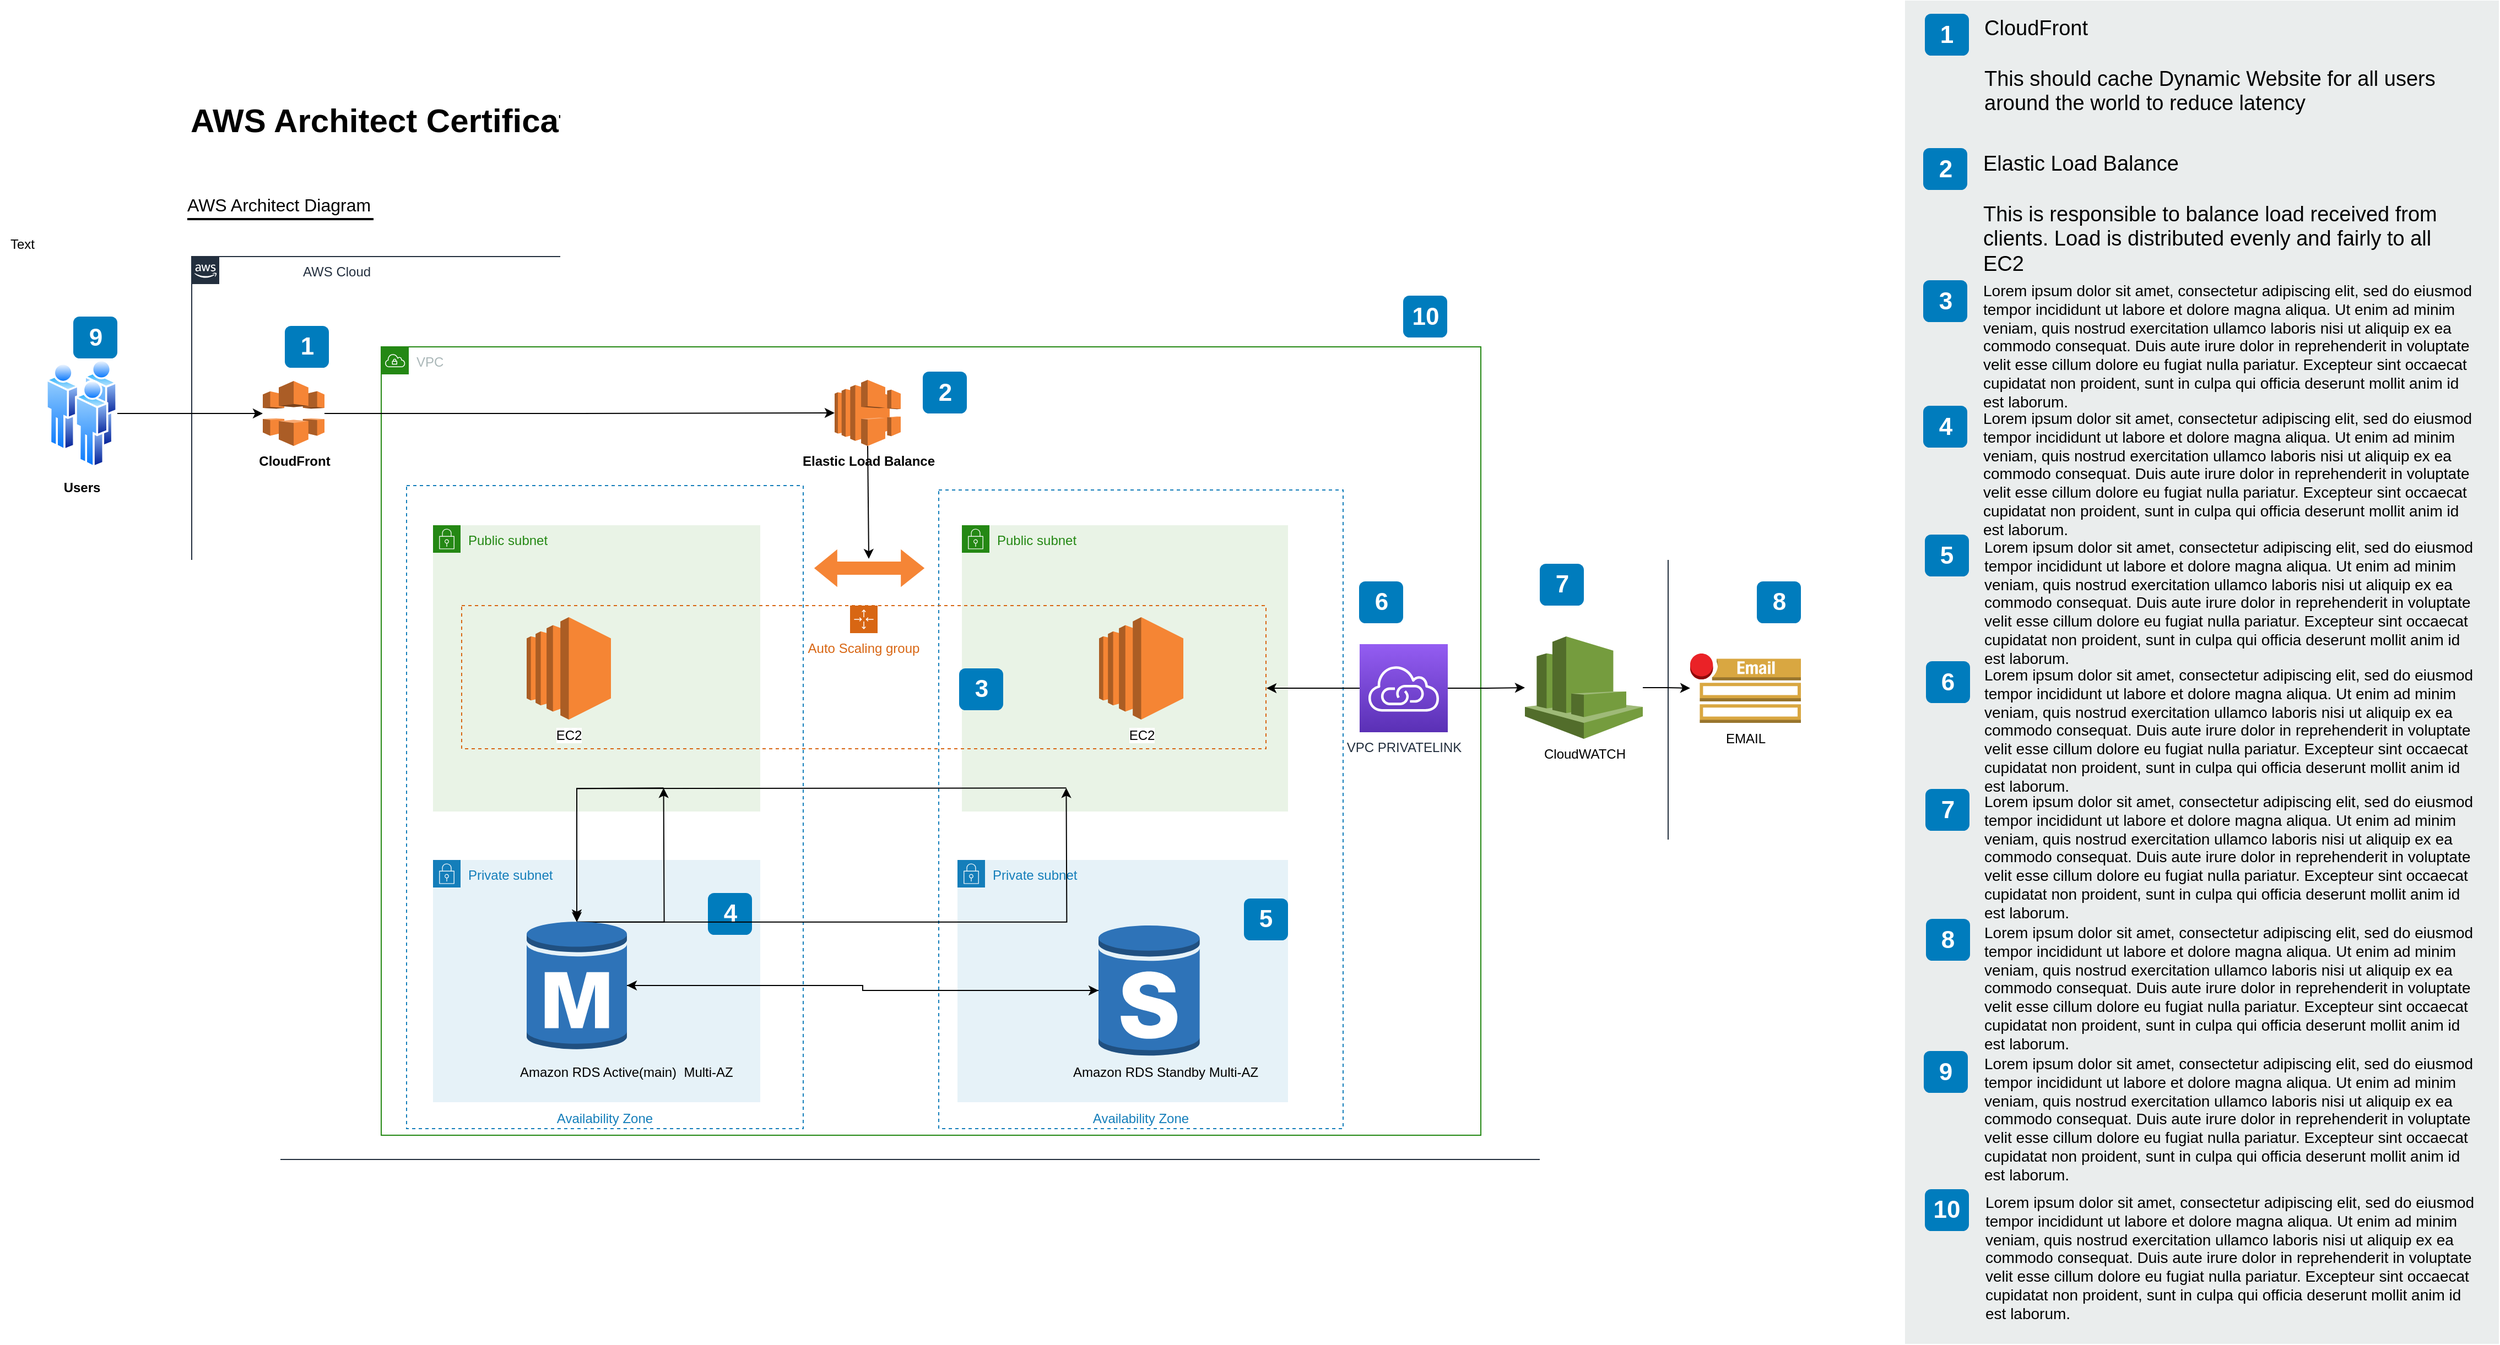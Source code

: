 <mxfile version="12.3.2" type="github" pages="1">
  <diagram id="Ht1M8jgEwFfnCIfOTk4-" name="Page-1">
    <mxGraphModel dx="3754" dy="3001" grid="1" gridSize="10" guides="1" tooltips="1" connect="1" arrows="1" fold="1" page="1" pageScale="1" pageWidth="1169" pageHeight="827" math="0" shadow="0">
      <root>
        <mxCell id="0"/>
        <mxCell id="1" parent="0"/>
        <mxCell id="xc-v-wYqTJA-IZ1ZFv6Z-17" value="Private subnet" style="points=[[0,0],[0.25,0],[0.5,0],[0.75,0],[1,0],[1,0.25],[1,0.5],[1,0.75],[1,1],[0.75,1],[0.5,1],[0.25,1],[0,1],[0,0.75],[0,0.5],[0,0.25]];outlineConnect=0;gradientColor=none;html=1;whiteSpace=wrap;fontSize=12;fontStyle=0;shape=mxgraph.aws4.group;grIcon=mxgraph.aws4.group_security_group;grStroke=0;strokeColor=#147EBA;fillColor=#E6F2F8;verticalAlign=top;align=left;spacingLeft=30;fontColor=#147EBA;dashed=0;" vertex="1" parent="1">
          <mxGeometry x="700" y="-272" width="300" height="220" as="geometry"/>
        </mxCell>
        <mxCell id="xc-v-wYqTJA-IZ1ZFv6Z-11" value="AWS Cloud" style="points=[[0,0],[0.25,0],[0.5,0],[0.75,0],[1,0],[1,0.25],[1,0.5],[1,0.75],[1,1],[0.75,1],[0.5,1],[0.25,1],[0,1],[0,0.75],[0,0.5],[0,0.25]];outlineConnect=0;gradientColor=none;html=1;whiteSpace=wrap;fontSize=12;fontStyle=0;shape=mxgraph.aws4.group;grIcon=mxgraph.aws4.group_aws_cloud_alt;strokeColor=#232F3E;fillColor=none;verticalAlign=top;align=left;spacingLeft=100;fontColor=#232F3E;dashed=0;spacingTop=1;spacing=1;spacingBottom=100;spacingRight=100;" vertex="1" parent="1">
          <mxGeometry x="5" y="-820" width="1340" height="820" as="geometry"/>
        </mxCell>
        <mxCell id="xc-v-wYqTJA-IZ1ZFv6Z-12" value="VPC" style="points=[[0,0],[0.25,0],[0.5,0],[0.75,0],[1,0],[1,0.25],[1,0.5],[1,0.75],[1,1],[0.75,1],[0.5,1],[0.25,1],[0,1],[0,0.75],[0,0.5],[0,0.25]];outlineConnect=0;gradientColor=none;html=1;whiteSpace=wrap;fontSize=12;fontStyle=0;shape=mxgraph.aws4.group;grIcon=mxgraph.aws4.group_vpc;strokeColor=#248814;fillColor=none;verticalAlign=top;align=left;spacingLeft=30;fontColor=#AAB7B8;dashed=0;" vertex="1" parent="1">
          <mxGeometry x="177" y="-738" width="998" height="716" as="geometry"/>
        </mxCell>
        <mxCell id="xc-v-wYqTJA-IZ1ZFv6Z-18" value="Private subnet" style="points=[[0,0],[0.25,0],[0.5,0],[0.75,0],[1,0],[1,0.25],[1,0.5],[1,0.75],[1,1],[0.75,1],[0.5,1],[0.25,1],[0,1],[0,0.75],[0,0.5],[0,0.25]];outlineConnect=0;gradientColor=none;html=1;whiteSpace=wrap;fontSize=12;fontStyle=0;shape=mxgraph.aws4.group;grIcon=mxgraph.aws4.group_security_group;grStroke=0;strokeColor=#147EBA;fillColor=#E6F2F8;verticalAlign=top;align=left;spacingLeft=30;fontColor=#147EBA;dashed=0;" vertex="1" parent="1">
          <mxGeometry x="224" y="-272" width="297" height="220" as="geometry"/>
        </mxCell>
        <mxCell id="xc-v-wYqTJA-IZ1ZFv6Z-21" value="Availability Zone" style="fillColor=none;strokeColor=#147EBA;dashed=1;verticalAlign=bottom;fontStyle=0;fontColor=#147EBA;" vertex="1" parent="1">
          <mxGeometry x="683" y="-608" width="367" height="580" as="geometry"/>
        </mxCell>
        <mxCell id="xc-v-wYqTJA-IZ1ZFv6Z-20" value="Availability Zone" style="fillColor=none;strokeColor=#147EBA;dashed=1;verticalAlign=bottom;fontStyle=0;fontColor=#147EBA;horizontal=1;" vertex="1" parent="1">
          <mxGeometry x="200" y="-612" width="360" height="584" as="geometry"/>
        </mxCell>
        <mxCell id="xc-v-wYqTJA-IZ1ZFv6Z-16" value="Public subnet" style="points=[[0,0],[0.25,0],[0.5,0],[0.75,0],[1,0],[1,0.25],[1,0.5],[1,0.75],[1,1],[0.75,1],[0.5,1],[0.25,1],[0,1],[0,0.75],[0,0.5],[0,0.25]];outlineConnect=0;gradientColor=none;html=1;whiteSpace=wrap;fontSize=12;fontStyle=0;shape=mxgraph.aws4.group;grIcon=mxgraph.aws4.group_security_group;grStroke=0;strokeColor=#248814;fillColor=#E9F3E6;verticalAlign=top;align=left;spacingLeft=30;fontColor=#248814;dashed=0;" vertex="1" parent="1">
          <mxGeometry x="224" y="-576" width="297" height="260" as="geometry"/>
        </mxCell>
        <mxCell id="xc-v-wYqTJA-IZ1ZFv6Z-15" value="Public subnet" style="points=[[0,0],[0.25,0],[0.5,0],[0.75,0],[1,0],[1,0.25],[1,0.5],[1,0.75],[1,1],[0.75,1],[0.5,1],[0.25,1],[0,1],[0,0.75],[0,0.5],[0,0.25]];outlineConnect=0;gradientColor=none;html=1;whiteSpace=wrap;fontSize=12;fontStyle=0;shape=mxgraph.aws4.group;grIcon=mxgraph.aws4.group_security_group;grStroke=0;strokeColor=#248814;fillColor=#E9F3E6;verticalAlign=top;align=left;spacingLeft=30;fontColor=#248814;dashed=0;" vertex="1" parent="1">
          <mxGeometry x="704" y="-576" width="296" height="260" as="geometry"/>
        </mxCell>
        <mxCell id="xc-v-wYqTJA-IZ1ZFv6Z-42" style="edgeStyle=orthogonalEdgeStyle;rounded=0;orthogonalLoop=1;jettySize=auto;html=1;exitX=0.25;exitY=1;exitDx=0;exitDy=0;entryX=0.5;entryY=0.02;entryDx=0;entryDy=0;entryPerimeter=0;" edge="1" parent="1" target="xc-v-wYqTJA-IZ1ZFv6Z-29">
          <mxGeometry relative="1" as="geometry">
            <mxPoint x="433.273" y="-337.364" as="sourcePoint"/>
          </mxGeometry>
        </mxCell>
        <mxCell id="xc-v-wYqTJA-IZ1ZFv6Z-43" style="edgeStyle=orthogonalEdgeStyle;rounded=0;orthogonalLoop=1;jettySize=auto;html=1;exitX=0.75;exitY=1;exitDx=0;exitDy=0;" edge="1" parent="1" target="xc-v-wYqTJA-IZ1ZFv6Z-29">
          <mxGeometry relative="1" as="geometry">
            <mxPoint x="798.727" y="-337.364" as="sourcePoint"/>
          </mxGeometry>
        </mxCell>
        <mxCell id="-QjtrjUzRDEMRZ5MF8oH-9" value="1" style="rounded=1;whiteSpace=wrap;html=1;fillColor=#007CBD;strokeColor=none;fontColor=#FFFFFF;fontStyle=1;fontSize=22;" parent="1" vertex="1">
          <mxGeometry x="89.5" y="-757" width="40" height="38" as="geometry"/>
        </mxCell>
        <mxCell id="-QjtrjUzRDEMRZ5MF8oH-27" value="2" style="rounded=1;whiteSpace=wrap;html=1;fillColor=#007CBD;strokeColor=none;fontColor=#FFFFFF;fontStyle=1;fontSize=22;" parent="1" vertex="1">
          <mxGeometry x="668.5" y="-715.5" width="40" height="38" as="geometry"/>
        </mxCell>
        <mxCell id="-QjtrjUzRDEMRZ5MF8oH-28" value="3" style="rounded=1;whiteSpace=wrap;html=1;fillColor=#007CBD;strokeColor=none;fontColor=#FFFFFF;fontStyle=1;fontSize=22;" parent="1" vertex="1">
          <mxGeometry x="701.5" y="-446" width="40" height="38" as="geometry"/>
        </mxCell>
        <mxCell id="-QjtrjUzRDEMRZ5MF8oH-29" value="4" style="rounded=1;whiteSpace=wrap;html=1;fillColor=#007CBD;strokeColor=none;fontColor=#FFFFFF;fontStyle=1;fontSize=22;" parent="1" vertex="1">
          <mxGeometry x="473.5" y="-242" width="40" height="38" as="geometry"/>
        </mxCell>
        <mxCell id="-QjtrjUzRDEMRZ5MF8oH-30" value="5" style="rounded=1;whiteSpace=wrap;html=1;fillColor=#007CBD;strokeColor=none;fontColor=#FFFFFF;fontStyle=1;fontSize=22;" parent="1" vertex="1">
          <mxGeometry x="960" y="-237" width="40" height="38" as="geometry"/>
        </mxCell>
        <mxCell id="-QjtrjUzRDEMRZ5MF8oH-31" value="6" style="rounded=1;whiteSpace=wrap;html=1;fillColor=#007CBD;strokeColor=none;fontColor=#FFFFFF;fontStyle=1;fontSize=22;" parent="1" vertex="1">
          <mxGeometry x="1064.5" y="-525" width="40" height="38" as="geometry"/>
        </mxCell>
        <mxCell id="-QjtrjUzRDEMRZ5MF8oH-32" value="7" style="rounded=1;whiteSpace=wrap;html=1;fillColor=#007CBD;strokeColor=none;fontColor=#FFFFFF;fontStyle=1;fontSize=22;" parent="1" vertex="1">
          <mxGeometry x="1228.5" y="-541" width="40" height="38" as="geometry"/>
        </mxCell>
        <mxCell id="-QjtrjUzRDEMRZ5MF8oH-33" value="8" style="rounded=1;whiteSpace=wrap;html=1;fillColor=#007CBD;strokeColor=none;fontColor=#FFFFFF;fontStyle=1;fontSize=22;" parent="1" vertex="1">
          <mxGeometry x="1425.5" y="-525" width="40" height="38" as="geometry"/>
        </mxCell>
        <mxCell id="-QjtrjUzRDEMRZ5MF8oH-34" value="9" style="rounded=1;whiteSpace=wrap;html=1;fillColor=#007CBD;strokeColor=none;fontColor=#FFFFFF;fontStyle=1;fontSize=22;" parent="1" vertex="1">
          <mxGeometry x="-102.5" y="-765.5" width="40" height="38" as="geometry"/>
        </mxCell>
        <mxCell id="-QjtrjUzRDEMRZ5MF8oH-35" value="10" style="rounded=1;whiteSpace=wrap;html=1;fillColor=#007CBD;strokeColor=none;fontColor=#FFFFFF;fontStyle=1;fontSize=22;" parent="1" vertex="1">
          <mxGeometry x="1104.5" y="-784.5" width="40" height="38" as="geometry"/>
        </mxCell>
        <mxCell id="-QjtrjUzRDEMRZ5MF8oH-47" value="AWS Architect Certification Project" style="text;html=1;resizable=0;points=[];autosize=1;align=left;verticalAlign=top;spacingTop=-4;fontSize=30;fontStyle=1" parent="1" vertex="1">
          <mxGeometry x="1.5" y="-964" width="520" height="40" as="geometry"/>
        </mxCell>
        <mxCell id="-QjtrjUzRDEMRZ5MF8oH-48" value="AWS Architect Diagram" style="text;html=1;resizable=0;points=[];autosize=1;align=left;verticalAlign=top;spacingTop=-4;fontSize=16;" parent="1" vertex="1">
          <mxGeometry x="-1.5" y="-879" width="180" height="20" as="geometry"/>
        </mxCell>
        <mxCell id="SCVMTBWpLvtzJIhz15lM-1" value="" style="line;strokeWidth=2;html=1;fontSize=14;" parent="1" vertex="1">
          <mxGeometry x="1" y="-859" width="169" height="10" as="geometry"/>
        </mxCell>
        <mxCell id="7OVz4w7n9kzEPWy-4BBC-3" value="" style="rounded=0;whiteSpace=wrap;html=1;fillColor=#EAEDED;fontSize=22;fontColor=#FFFFFF;strokeColor=none;labelBackgroundColor=none;" parent="1" vertex="1">
          <mxGeometry x="1560" y="-1052.5" width="539" height="1220" as="geometry"/>
        </mxCell>
        <mxCell id="7OVz4w7n9kzEPWy-4BBC-4" value="1" style="rounded=1;whiteSpace=wrap;html=1;fillColor=#007CBD;strokeColor=none;fontColor=#FFFFFF;fontStyle=1;fontSize=22;labelBackgroundColor=none;" parent="1" vertex="1">
          <mxGeometry x="1578" y="-1040.5" width="40" height="38" as="geometry"/>
        </mxCell>
        <mxCell id="7OVz4w7n9kzEPWy-4BBC-5" value="2" style="rounded=1;whiteSpace=wrap;html=1;fillColor=#007CBD;strokeColor=none;fontColor=#FFFFFF;fontStyle=1;fontSize=22;labelBackgroundColor=none;" parent="1" vertex="1">
          <mxGeometry x="1576.5" y="-918.5" width="40" height="38" as="geometry"/>
        </mxCell>
        <mxCell id="7OVz4w7n9kzEPWy-4BBC-6" value="3" style="rounded=1;whiteSpace=wrap;html=1;fillColor=#007CBD;strokeColor=none;fontColor=#FFFFFF;fontStyle=1;fontSize=22;labelBackgroundColor=none;" parent="1" vertex="1">
          <mxGeometry x="1576.5" y="-798.5" width="40" height="38" as="geometry"/>
        </mxCell>
        <mxCell id="7OVz4w7n9kzEPWy-4BBC-7" value="4" style="rounded=1;whiteSpace=wrap;html=1;fillColor=#007CBD;strokeColor=none;fontColor=#FFFFFF;fontStyle=1;fontSize=22;labelBackgroundColor=none;" parent="1" vertex="1">
          <mxGeometry x="1576.5" y="-684.5" width="40" height="38" as="geometry"/>
        </mxCell>
        <mxCell id="7OVz4w7n9kzEPWy-4BBC-8" value="5" style="rounded=1;whiteSpace=wrap;html=1;fillColor=#007CBD;strokeColor=none;fontColor=#FFFFFF;fontStyle=1;fontSize=22;labelBackgroundColor=none;" parent="1" vertex="1">
          <mxGeometry x="1578" y="-567.5" width="40" height="38" as="geometry"/>
        </mxCell>
        <mxCell id="7OVz4w7n9kzEPWy-4BBC-9" value="6" style="rounded=1;whiteSpace=wrap;html=1;fillColor=#007CBD;strokeColor=none;fontColor=#FFFFFF;fontStyle=1;fontSize=22;labelBackgroundColor=none;" parent="1" vertex="1">
          <mxGeometry x="1579" y="-452.5" width="40" height="38" as="geometry"/>
        </mxCell>
        <mxCell id="7OVz4w7n9kzEPWy-4BBC-10" value="7" style="rounded=1;whiteSpace=wrap;html=1;fillColor=#007CBD;strokeColor=none;fontColor=#FFFFFF;fontStyle=1;fontSize=22;labelBackgroundColor=none;" parent="1" vertex="1">
          <mxGeometry x="1578.5" y="-336.5" width="40" height="38" as="geometry"/>
        </mxCell>
        <mxCell id="7OVz4w7n9kzEPWy-4BBC-11" value="8" style="rounded=1;whiteSpace=wrap;html=1;fillColor=#007CBD;strokeColor=none;fontColor=#FFFFFF;fontStyle=1;fontSize=22;labelBackgroundColor=none;" parent="1" vertex="1">
          <mxGeometry x="1579" y="-218.5" width="40" height="38" as="geometry"/>
        </mxCell>
        <mxCell id="7OVz4w7n9kzEPWy-4BBC-12" value="9" style="rounded=1;whiteSpace=wrap;html=1;fillColor=#007CBD;strokeColor=none;fontColor=#FFFFFF;fontStyle=1;fontSize=22;labelBackgroundColor=none;" parent="1" vertex="1">
          <mxGeometry x="1577" y="-98.5" width="40" height="38" as="geometry"/>
        </mxCell>
        <mxCell id="7OVz4w7n9kzEPWy-4BBC-13" value="&lt;span style=&quot;font-size: 19px&quot;&gt;CloudFront&lt;br&gt;&lt;br&gt;This should cache Dynamic Website for all users around the world to reduce latency&lt;br&gt;&lt;/span&gt;" style="text;html=1;align=left;verticalAlign=top;spacingTop=-4;fontSize=14;labelBackgroundColor=none;whiteSpace=wrap;" parent="1" vertex="1">
          <mxGeometry x="1630" y="-1041" width="449" height="91" as="geometry"/>
        </mxCell>
        <mxCell id="7OVz4w7n9kzEPWy-4BBC-14" value="&lt;font style=&quot;font-size: 19px&quot;&gt;&lt;span&gt;Elastic Load Balance&lt;br&gt;&lt;/span&gt;&lt;br&gt;This is responsible to balance load received from clients. Load is distributed evenly and fairly to all EC2&lt;/font&gt;" style="text;html=1;align=left;verticalAlign=top;spacingTop=-4;fontSize=14;labelBackgroundColor=none;whiteSpace=wrap;" parent="1" vertex="1">
          <mxGeometry x="1628.5" y="-918" width="450" height="115" as="geometry"/>
        </mxCell>
        <mxCell id="7OVz4w7n9kzEPWy-4BBC-15" value="&lt;span&gt;Lorem ipsum dolor sit amet, consectetur adipiscing elit, sed do eiusmod tempor incididunt ut labore et dolore magna aliqua. Ut enim ad minim veniam, quis nostrud exercitation ullamco laboris nisi ut aliquip ex ea commodo consequat. Duis aute irure dolor in reprehenderit in voluptate velit esse cillum dolore eu fugiat nulla pariatur. Excepteur sint occaecat cupidatat non proident, sunt in culpa qui officia deserunt mollit anim id est laborum.&lt;/span&gt;&lt;br&gt;" style="text;html=1;align=left;verticalAlign=top;spacingTop=-4;fontSize=14;labelBackgroundColor=none;whiteSpace=wrap;" parent="1" vertex="1">
          <mxGeometry x="1628.5" y="-800" width="450" height="117" as="geometry"/>
        </mxCell>
        <mxCell id="7OVz4w7n9kzEPWy-4BBC-16" value="&lt;span&gt;Lorem ipsum dolor sit amet, consectetur adipiscing elit, sed do eiusmod tempor incididunt ut labore et dolore magna aliqua. Ut enim ad minim veniam, quis nostrud exercitation ullamco laboris nisi ut aliquip ex ea commodo consequat. Duis aute irure dolor in reprehenderit in voluptate velit esse cillum dolore eu fugiat nulla pariatur. Excepteur sint occaecat cupidatat non proident, sunt in culpa qui officia deserunt mollit anim id est laborum.&lt;/span&gt;&lt;br&gt;" style="text;html=1;align=left;verticalAlign=top;spacingTop=-4;fontSize=14;labelBackgroundColor=none;whiteSpace=wrap;" parent="1" vertex="1">
          <mxGeometry x="1628.5" y="-684" width="450" height="121" as="geometry"/>
        </mxCell>
        <mxCell id="7OVz4w7n9kzEPWy-4BBC-17" value="&lt;span&gt;Lorem ipsum dolor sit amet, consectetur adipiscing elit, sed do eiusmod tempor incididunt ut labore et dolore magna aliqua. Ut enim ad minim veniam, quis nostrud exercitation ullamco laboris nisi ut aliquip ex ea commodo consequat. Duis aute irure dolor in reprehenderit in voluptate velit esse cillum dolore eu fugiat nulla pariatur. Excepteur sint occaecat cupidatat non proident, sunt in culpa qui officia deserunt mollit anim id est laborum.&lt;/span&gt;&lt;br&gt;" style="text;html=1;align=left;verticalAlign=top;spacingTop=-4;fontSize=14;labelBackgroundColor=none;whiteSpace=wrap;" parent="1" vertex="1">
          <mxGeometry x="1629.5" y="-567" width="449" height="114" as="geometry"/>
        </mxCell>
        <mxCell id="7OVz4w7n9kzEPWy-4BBC-18" value="&lt;span&gt;Lorem ipsum dolor sit amet, consectetur adipiscing elit, sed do eiusmod tempor incididunt ut labore et dolore magna aliqua. Ut enim ad minim veniam, quis nostrud exercitation ullamco laboris nisi ut aliquip ex ea commodo consequat. Duis aute irure dolor in reprehenderit in voluptate velit esse cillum dolore eu fugiat nulla pariatur. Excepteur sint occaecat cupidatat non proident, sunt in culpa qui officia deserunt mollit anim id est laborum.&lt;/span&gt;&lt;br&gt;" style="text;html=1;align=left;verticalAlign=top;spacingTop=-4;fontSize=14;labelBackgroundColor=none;whiteSpace=wrap;" parent="1" vertex="1">
          <mxGeometry x="1629.5" y="-451" width="450" height="118" as="geometry"/>
        </mxCell>
        <mxCell id="7OVz4w7n9kzEPWy-4BBC-19" value="&lt;span&gt;Lorem ipsum dolor sit amet, consectetur adipiscing elit, sed do eiusmod tempor incididunt ut labore et dolore magna aliqua. Ut enim ad minim veniam, quis nostrud exercitation ullamco laboris nisi ut aliquip ex ea commodo consequat. Duis aute irure dolor in reprehenderit in voluptate velit esse cillum dolore eu fugiat nulla pariatur. Excepteur sint occaecat cupidatat non proident, sunt in culpa qui officia deserunt mollit anim id est laborum.&lt;/span&gt;&lt;br&gt;" style="text;html=1;align=left;verticalAlign=top;spacingTop=-4;fontSize=14;labelBackgroundColor=none;whiteSpace=wrap;" parent="1" vertex="1">
          <mxGeometry x="1629.5" y="-336" width="449" height="113" as="geometry"/>
        </mxCell>
        <mxCell id="7OVz4w7n9kzEPWy-4BBC-20" value="&lt;span&gt;Lorem ipsum dolor sit amet, consectetur adipiscing elit, sed do eiusmod tempor incididunt ut labore et dolore magna aliqua. Ut enim ad minim veniam, quis nostrud exercitation ullamco laboris nisi ut aliquip ex ea commodo consequat. Duis aute irure dolor in reprehenderit in voluptate velit esse cillum dolore eu fugiat nulla pariatur. Excepteur sint occaecat cupidatat non proident, sunt in culpa qui officia deserunt mollit anim id est laborum.&lt;/span&gt;&lt;br&gt;" style="text;html=1;align=left;verticalAlign=top;spacingTop=-4;fontSize=14;labelBackgroundColor=none;whiteSpace=wrap;" parent="1" vertex="1">
          <mxGeometry x="1629.5" y="-217" width="449" height="124" as="geometry"/>
        </mxCell>
        <mxCell id="7OVz4w7n9kzEPWy-4BBC-21" value="&lt;span&gt;Lorem ipsum dolor sit amet, consectetur adipiscing elit, sed do eiusmod tempor incididunt ut labore et dolore magna aliqua. Ut enim ad minim veniam, quis nostrud exercitation ullamco laboris nisi ut aliquip ex ea commodo consequat. Duis aute irure dolor in reprehenderit in voluptate velit esse cillum dolore eu fugiat nulla pariatur. Excepteur sint occaecat cupidatat non proident, sunt in culpa qui officia deserunt mollit anim id est laborum.&lt;/span&gt;&lt;br&gt;" style="text;html=1;align=left;verticalAlign=top;spacingTop=-4;fontSize=14;labelBackgroundColor=none;whiteSpace=wrap;" parent="1" vertex="1">
          <mxGeometry x="1629.5" y="-98" width="449" height="115" as="geometry"/>
        </mxCell>
        <mxCell id="7OVz4w7n9kzEPWy-4BBC-22" value="10" style="rounded=1;whiteSpace=wrap;html=1;fillColor=#007CBD;strokeColor=none;fontColor=#FFFFFF;fontStyle=1;fontSize=22;labelBackgroundColor=none;" parent="1" vertex="1">
          <mxGeometry x="1578" y="27" width="40" height="38" as="geometry"/>
        </mxCell>
        <mxCell id="7OVz4w7n9kzEPWy-4BBC-23" value="&lt;span&gt;Lorem ipsum dolor sit amet, consectetur adipiscing elit, sed do eiusmod tempor incididunt ut labore et dolore magna aliqua. Ut enim ad minim veniam, quis nostrud exercitation ullamco laboris nisi ut aliquip ex ea commodo consequat. Duis aute irure dolor in reprehenderit in voluptate velit esse cillum dolore eu fugiat nulla pariatur. Excepteur sint occaecat cupidatat non proident, sunt in culpa qui officia deserunt mollit anim id est laborum.&lt;/span&gt;&lt;br&gt;" style="text;html=1;align=left;verticalAlign=top;spacingTop=-4;fontSize=14;labelBackgroundColor=none;whiteSpace=wrap;" parent="1" vertex="1">
          <mxGeometry x="1630.5" y="27.5" width="449" height="115" as="geometry"/>
        </mxCell>
        <mxCell id="xc-v-wYqTJA-IZ1ZFv6Z-66" style="edgeStyle=orthogonalEdgeStyle;rounded=0;orthogonalLoop=1;jettySize=auto;html=1;" edge="1" parent="1" source="xc-v-wYqTJA-IZ1ZFv6Z-5" target="xc-v-wYqTJA-IZ1ZFv6Z-7">
          <mxGeometry relative="1" as="geometry"/>
        </mxCell>
        <mxCell id="xc-v-wYqTJA-IZ1ZFv6Z-5" value="&lt;b&gt;CloudFront&lt;/b&gt;" style="outlineConnect=0;dashed=0;verticalLabelPosition=bottom;verticalAlign=top;align=center;html=1;shape=mxgraph.aws3.cloudfront;fillColor=#F58536;gradientColor=none;strokeColor=#990000;" vertex="1" parent="1">
          <mxGeometry x="69.5" y="-707" width="56" height="59" as="geometry"/>
        </mxCell>
        <mxCell id="xc-v-wYqTJA-IZ1ZFv6Z-22" style="edgeStyle=orthogonalEdgeStyle;rounded=0;orthogonalLoop=1;jettySize=auto;html=1;" edge="1" parent="1" source="xc-v-wYqTJA-IZ1ZFv6Z-6" target="xc-v-wYqTJA-IZ1ZFv6Z-5">
          <mxGeometry relative="1" as="geometry">
            <mxPoint x="435" y="-787" as="targetPoint"/>
          </mxGeometry>
        </mxCell>
        <mxCell id="xc-v-wYqTJA-IZ1ZFv6Z-6" value="&lt;b&gt;Users&lt;/b&gt;" style="aspect=fixed;perimeter=ellipsePerimeter;html=1;align=center;shadow=0;dashed=0;spacingTop=3;image;image=img/lib/active_directory/users.svg;strokeColor=#990000;fillColor=#990000;gradientColor=none;" vertex="1" parent="1">
          <mxGeometry x="-127.5" y="-727.5" width="65" height="100" as="geometry"/>
        </mxCell>
        <mxCell id="xc-v-wYqTJA-IZ1ZFv6Z-7" value="&lt;b&gt;Elastic Load Balance&lt;/b&gt;" style="outlineConnect=0;dashed=0;verticalLabelPosition=bottom;verticalAlign=top;align=center;html=1;shape=mxgraph.aws3.elastic_load_balancing;fillColor=#F58536;gradientColor=none;strokeColor=#990000;" vertex="1" parent="1">
          <mxGeometry x="588.5" y="-708" width="60" height="60" as="geometry"/>
        </mxCell>
        <mxCell id="xc-v-wYqTJA-IZ1ZFv6Z-8" value="" style="shape=mxgraph.arrows.slender_two_way_arrow;html=1;verticalLabelPosition=bottom;verticalAlign=top;strokeWidth=2;strokeColor=#F58536;fillColor=#F58536;gradientColor=none;" vertex="1" parent="1">
          <mxGeometry x="571.5" y="-552" width="97" height="30" as="geometry"/>
        </mxCell>
        <mxCell id="xc-v-wYqTJA-IZ1ZFv6Z-9" value="" style="endArrow=classic;html=1;exitX=0.5;exitY=1;exitDx=0;exitDy=0;exitPerimeter=0;entryX=0.495;entryY=0.217;entryDx=0;entryDy=0;entryPerimeter=0;" edge="1" parent="1" source="xc-v-wYqTJA-IZ1ZFv6Z-7" target="xc-v-wYqTJA-IZ1ZFv6Z-8">
          <mxGeometry width="50" height="50" relative="1" as="geometry">
            <mxPoint x="724" y="-632" as="sourcePoint"/>
            <mxPoint x="597.5" y="-585.5" as="targetPoint"/>
          </mxGeometry>
        </mxCell>
        <mxCell id="xc-v-wYqTJA-IZ1ZFv6Z-34" style="edgeStyle=orthogonalEdgeStyle;rounded=0;orthogonalLoop=1;jettySize=auto;html=1;exitX=1;exitY=0.5;exitDx=0;exitDy=0;exitPerimeter=0;" edge="1" parent="1" source="xc-v-wYqTJA-IZ1ZFv6Z-29" target="xc-v-wYqTJA-IZ1ZFv6Z-28">
          <mxGeometry relative="1" as="geometry"/>
        </mxCell>
        <mxCell id="xc-v-wYqTJA-IZ1ZFv6Z-23" value="Text" style="text;html=1;align=center;verticalAlign=middle;resizable=0;points=[];;autosize=1;" vertex="1" parent="1">
          <mxGeometry x="-169" y="-841" width="40" height="20" as="geometry"/>
        </mxCell>
        <mxCell id="xc-v-wYqTJA-IZ1ZFv6Z-26" value="EC2" style="outlineConnect=0;dashed=0;verticalLabelPosition=bottom;verticalAlign=top;align=center;html=1;shape=mxgraph.aws3.ec2;fillColor=#F58534;gradientColor=none;labelBackgroundColor=#ffffff;strokeColor=#000000;" vertex="1" parent="1">
          <mxGeometry x="309" y="-492.5" width="76.5" height="93" as="geometry"/>
        </mxCell>
        <mxCell id="xc-v-wYqTJA-IZ1ZFv6Z-27" value="EC2" style="outlineConnect=0;dashed=0;verticalLabelPosition=bottom;verticalAlign=top;align=center;html=1;shape=mxgraph.aws3.ec2;fillColor=#F58534;gradientColor=none;labelBackgroundColor=#ffffff;strokeColor=#000000;" vertex="1" parent="1">
          <mxGeometry x="828.5" y="-492.5" width="76.5" height="93" as="geometry"/>
        </mxCell>
        <mxCell id="xc-v-wYqTJA-IZ1ZFv6Z-46" style="edgeStyle=orthogonalEdgeStyle;rounded=0;orthogonalLoop=1;jettySize=auto;html=1;exitX=0;exitY=0.5;exitDx=0;exitDy=0;exitPerimeter=0;" edge="1" parent="1" source="xc-v-wYqTJA-IZ1ZFv6Z-28" target="xc-v-wYqTJA-IZ1ZFv6Z-29">
          <mxGeometry relative="1" as="geometry"/>
        </mxCell>
        <mxCell id="xc-v-wYqTJA-IZ1ZFv6Z-28" value="" style="outlineConnect=0;dashed=0;verticalLabelPosition=bottom;verticalAlign=top;align=center;html=1;shape=mxgraph.aws3.rds_db_instance_standby_multi_az;fillColor=#2E73B8;gradientColor=none;labelBackgroundColor=#ffffff;strokeColor=#000000;" vertex="1" parent="1">
          <mxGeometry x="828" y="-214" width="92" height="121" as="geometry"/>
        </mxCell>
        <mxCell id="xc-v-wYqTJA-IZ1ZFv6Z-44" style="edgeStyle=orthogonalEdgeStyle;rounded=0;orthogonalLoop=1;jettySize=auto;html=1;exitX=0.5;exitY=0.02;exitDx=0;exitDy=0;exitPerimeter=0;entryX=0.25;entryY=1;entryDx=0;entryDy=0;" edge="1" parent="1" source="xc-v-wYqTJA-IZ1ZFv6Z-29">
          <mxGeometry relative="1" as="geometry">
            <mxPoint x="433.273" y="-337.364" as="targetPoint"/>
          </mxGeometry>
        </mxCell>
        <mxCell id="xc-v-wYqTJA-IZ1ZFv6Z-45" style="edgeStyle=orthogonalEdgeStyle;rounded=0;orthogonalLoop=1;jettySize=auto;html=1;exitX=0.5;exitY=0.02;exitDx=0;exitDy=0;exitPerimeter=0;entryX=0.75;entryY=1;entryDx=0;entryDy=0;" edge="1" parent="1" source="xc-v-wYqTJA-IZ1ZFv6Z-29">
          <mxGeometry relative="1" as="geometry">
            <mxPoint x="798.727" y="-337.364" as="targetPoint"/>
          </mxGeometry>
        </mxCell>
        <mxCell id="xc-v-wYqTJA-IZ1ZFv6Z-29" value="" style="outlineConnect=0;dashed=0;verticalLabelPosition=bottom;verticalAlign=top;align=center;html=1;shape=mxgraph.aws3.rds_db_instance;fillColor=#2E73B8;gradientColor=none;labelBackgroundColor=#ffffff;strokeColor=#000000;" vertex="1" parent="1">
          <mxGeometry x="309" y="-218" width="91" height="120" as="geometry"/>
        </mxCell>
        <mxCell id="xc-v-wYqTJA-IZ1ZFv6Z-35" value="Amazon RDS Active(main)&amp;nbsp; Multi-AZ" style="text;html=1;" vertex="1" parent="1">
          <mxGeometry x="300.5" y="-93" width="150" height="30" as="geometry"/>
        </mxCell>
        <mxCell id="xc-v-wYqTJA-IZ1ZFv6Z-36" value="Amazon RDS Standby Multi-AZ" style="text;html=1;" vertex="1" parent="1">
          <mxGeometry x="802.5" y="-93" width="150" height="30" as="geometry"/>
        </mxCell>
        <mxCell id="xc-v-wYqTJA-IZ1ZFv6Z-47" value="CloudWATCH" style="outlineConnect=0;dashed=0;verticalLabelPosition=bottom;verticalAlign=top;align=center;html=1;shape=mxgraph.aws3.cloudwatch;fillColor=#759C3E;gradientColor=none;labelBackgroundColor=#ffffff;strokeColor=#000000;" vertex="1" parent="1">
          <mxGeometry x="1215" y="-475" width="107" height="93" as="geometry"/>
        </mxCell>
        <mxCell id="xc-v-wYqTJA-IZ1ZFv6Z-50" value="" style="edgeStyle=orthogonalEdgeStyle;rounded=0;orthogonalLoop=1;jettySize=auto;html=1;" edge="1" parent="1" source="xc-v-wYqTJA-IZ1ZFv6Z-47" target="xc-v-wYqTJA-IZ1ZFv6Z-49">
          <mxGeometry relative="1" as="geometry">
            <mxPoint x="1303.5" y="-576.273" as="sourcePoint"/>
          </mxGeometry>
        </mxCell>
        <mxCell id="xc-v-wYqTJA-IZ1ZFv6Z-49" value="EMAIL" style="outlineConnect=0;dashed=0;verticalLabelPosition=bottom;verticalAlign=top;align=center;html=1;shape=mxgraph.aws3.email_notification;fillColor=#D9A741;gradientColor=none;labelBackgroundColor=#ffffff;strokeColor=#000000;" vertex="1" parent="1">
          <mxGeometry x="1365" y="-459.5" width="100.5" height="63" as="geometry"/>
        </mxCell>
        <mxCell id="xc-v-wYqTJA-IZ1ZFv6Z-63" style="edgeStyle=orthogonalEdgeStyle;rounded=0;orthogonalLoop=1;jettySize=auto;html=1;" edge="1" parent="1" source="xc-v-wYqTJA-IZ1ZFv6Z-60">
          <mxGeometry relative="1" as="geometry">
            <mxPoint x="980.5" y="-428" as="targetPoint"/>
          </mxGeometry>
        </mxCell>
        <mxCell id="xc-v-wYqTJA-IZ1ZFv6Z-60" value="VPC PRIVATELINK" style="outlineConnect=0;fontColor=#232F3E;gradientColor=#945DF2;gradientDirection=north;fillColor=#5A30B5;strokeColor=#ffffff;dashed=0;verticalLabelPosition=bottom;verticalAlign=top;align=center;html=1;fontSize=12;fontStyle=0;aspect=fixed;shape=mxgraph.aws4.resourceIcon;resIcon=mxgraph.aws4.vpc_privatelink;labelBackgroundColor=#ffffff;" vertex="1" parent="1">
          <mxGeometry x="1065" y="-468" width="80" height="80" as="geometry"/>
        </mxCell>
        <mxCell id="xc-v-wYqTJA-IZ1ZFv6Z-62" style="edgeStyle=orthogonalEdgeStyle;rounded=0;orthogonalLoop=1;jettySize=auto;html=1;" edge="1" parent="1" source="xc-v-wYqTJA-IZ1ZFv6Z-60" target="xc-v-wYqTJA-IZ1ZFv6Z-47">
          <mxGeometry relative="1" as="geometry">
            <mxPoint x="1085" y="-452.636" as="sourcePoint"/>
            <mxPoint x="1239.182" y="-512" as="targetPoint"/>
          </mxGeometry>
        </mxCell>
        <mxCell id="xc-v-wYqTJA-IZ1ZFv6Z-64" style="edgeStyle=orthogonalEdgeStyle;rounded=0;orthogonalLoop=1;jettySize=auto;html=1;exitX=0.5;exitY=1;exitDx=0;exitDy=0;exitPerimeter=0;" edge="1" parent="1" source="xc-v-wYqTJA-IZ1ZFv6Z-7" target="xc-v-wYqTJA-IZ1ZFv6Z-7">
          <mxGeometry relative="1" as="geometry"/>
        </mxCell>
        <mxCell id="xc-v-wYqTJA-IZ1ZFv6Z-71" value="Auto Scaling group" style="points=[[0,0],[0.25,0],[0.5,0],[0.75,0],[1,0],[1,0.25],[1,0.5],[1,0.75],[1,1],[0.75,1],[0.5,1],[0.25,1],[0,1],[0,0.75],[0,0.5],[0,0.25]];outlineConnect=0;gradientColor=none;html=1;whiteSpace=wrap;fontSize=12;fontStyle=0;shape=mxgraph.aws4.groupCenter;grIcon=mxgraph.aws4.group_auto_scaling_group;grStroke=1;strokeColor=#D86613;fillColor=none;verticalAlign=top;align=center;fontColor=#D86613;dashed=1;spacingTop=25;labelBackgroundColor=#ffffff;" vertex="1" parent="1">
          <mxGeometry x="250" y="-503" width="730" height="130" as="geometry"/>
        </mxCell>
      </root>
    </mxGraphModel>
  </diagram>
</mxfile>
